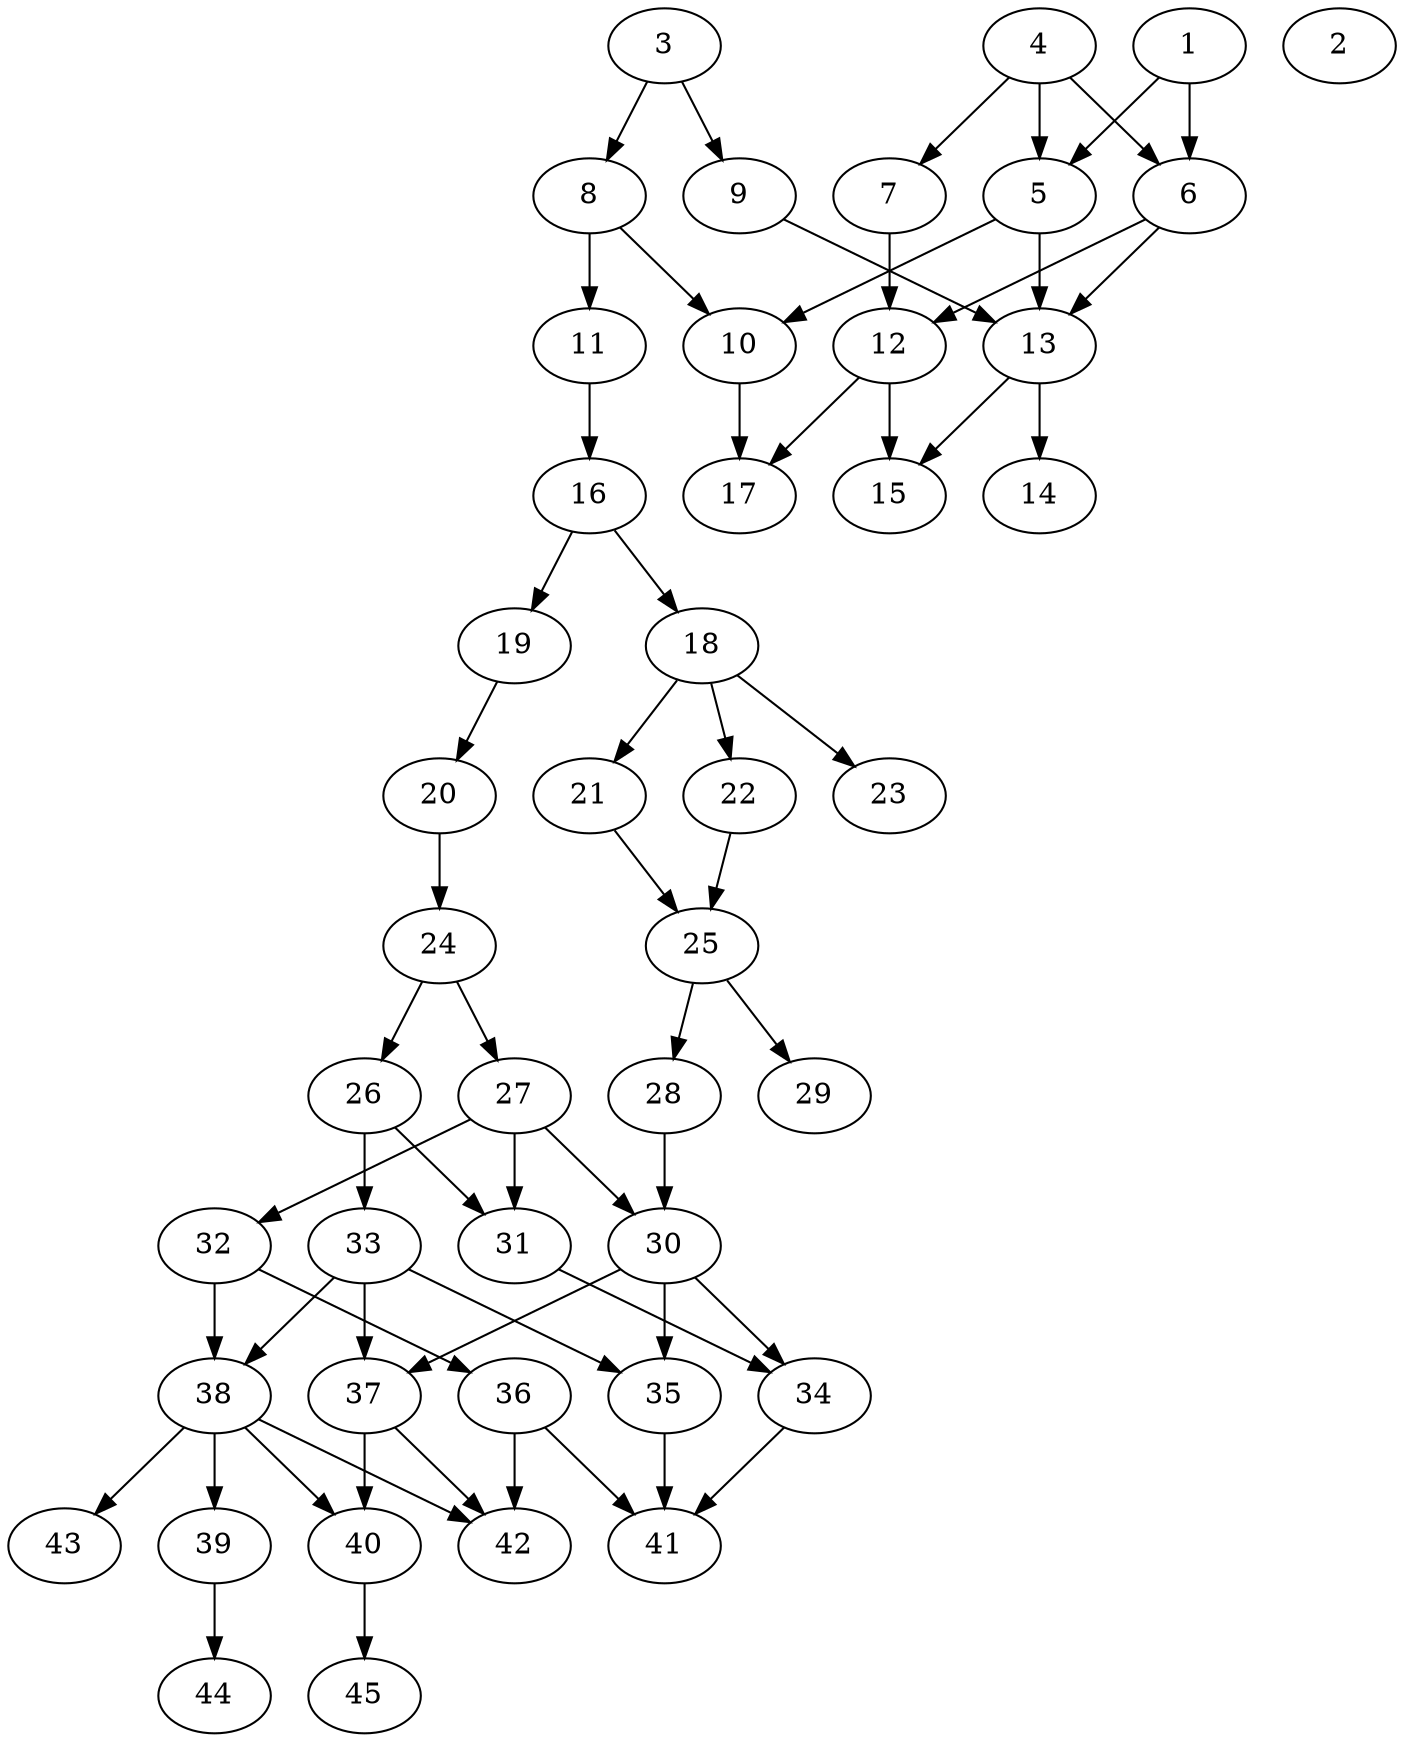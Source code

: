 // DAG automatically generated by daggen at Tue Aug  6 16:31:44 2019
// ./daggen --dot -n 45 --ccr 0.4 --fat 0.4 --regular 0.5 --density 0.5 --mindata 5242880 --maxdata 52428800 
digraph G {
  1 [size="93918720", alpha="0.02", expect_size="37567488"] 
  1 -> 5 [size ="37567488"]
  1 -> 6 [size ="37567488"]
  2 [size="68298240", alpha="0.16", expect_size="27319296"] 
  3 [size="83880960", alpha="0.09", expect_size="33552384"] 
  3 -> 8 [size ="33552384"]
  3 -> 9 [size ="33552384"]
  4 [size="56156160", alpha="0.18", expect_size="22462464"] 
  4 -> 5 [size ="22462464"]
  4 -> 6 [size ="22462464"]
  4 -> 7 [size ="22462464"]
  5 [size="55523840", alpha="0.16", expect_size="22209536"] 
  5 -> 10 [size ="22209536"]
  5 -> 13 [size ="22209536"]
  6 [size="39354880", alpha="0.10", expect_size="15741952"] 
  6 -> 12 [size ="15741952"]
  6 -> 13 [size ="15741952"]
  7 [size="26813440", alpha="0.08", expect_size="10725376"] 
  7 -> 12 [size ="10725376"]
  8 [size="101171200", alpha="0.09", expect_size="40468480"] 
  8 -> 10 [size ="40468480"]
  8 -> 11 [size ="40468480"]
  9 [size="64990720", alpha="0.01", expect_size="25996288"] 
  9 -> 13 [size ="25996288"]
  10 [size="18137600", alpha="0.00", expect_size="7255040"] 
  10 -> 17 [size ="7255040"]
  11 [size="71383040", alpha="0.11", expect_size="28553216"] 
  11 -> 16 [size ="28553216"]
  12 [size="83678720", alpha="0.13", expect_size="33471488"] 
  12 -> 15 [size ="33471488"]
  12 -> 17 [size ="33471488"]
  13 [size="57561600", alpha="0.16", expect_size="23024640"] 
  13 -> 14 [size ="23024640"]
  13 -> 15 [size ="23024640"]
  14 [size="110464000", alpha="0.18", expect_size="44185600"] 
  15 [size="95728640", alpha="0.06", expect_size="38291456"] 
  16 [size="69406720", alpha="0.13", expect_size="27762688"] 
  16 -> 18 [size ="27762688"]
  16 -> 19 [size ="27762688"]
  17 [size="128010240", alpha="0.11", expect_size="51204096"] 
  18 [size="59148800", alpha="0.01", expect_size="23659520"] 
  18 -> 21 [size ="23659520"]
  18 -> 22 [size ="23659520"]
  18 -> 23 [size ="23659520"]
  19 [size="114529280", alpha="0.15", expect_size="45811712"] 
  19 -> 20 [size ="45811712"]
  20 [size="122936320", alpha="0.06", expect_size="49174528"] 
  20 -> 24 [size ="49174528"]
  21 [size="123824640", alpha="0.12", expect_size="49529856"] 
  21 -> 25 [size ="49529856"]
  22 [size="72913920", alpha="0.07", expect_size="29165568"] 
  22 -> 25 [size ="29165568"]
  23 [size="29731840", alpha="0.13", expect_size="11892736"] 
  24 [size="126095360", alpha="0.07", expect_size="50438144"] 
  24 -> 26 [size ="50438144"]
  24 -> 27 [size ="50438144"]
  25 [size="114918400", alpha="0.09", expect_size="45967360"] 
  25 -> 28 [size ="45967360"]
  25 -> 29 [size ="45967360"]
  26 [size="32235520", alpha="0.14", expect_size="12894208"] 
  26 -> 31 [size ="12894208"]
  26 -> 33 [size ="12894208"]
  27 [size="106439680", alpha="0.02", expect_size="42575872"] 
  27 -> 30 [size ="42575872"]
  27 -> 31 [size ="42575872"]
  27 -> 32 [size ="42575872"]
  28 [size="52695040", alpha="0.05", expect_size="21078016"] 
  28 -> 30 [size ="21078016"]
  29 [size="57561600", alpha="0.17", expect_size="23024640"] 
  30 [size="26915840", alpha="0.10", expect_size="10766336"] 
  30 -> 34 [size ="10766336"]
  30 -> 35 [size ="10766336"]
  30 -> 37 [size ="10766336"]
  31 [size="65190400", alpha="0.12", expect_size="26076160"] 
  31 -> 34 [size ="26076160"]
  32 [size="17269760", alpha="0.06", expect_size="6907904"] 
  32 -> 36 [size ="6907904"]
  32 -> 38 [size ="6907904"]
  33 [size="56309760", alpha="0.08", expect_size="22523904"] 
  33 -> 35 [size ="22523904"]
  33 -> 37 [size ="22523904"]
  33 -> 38 [size ="22523904"]
  34 [size="17152000", alpha="0.07", expect_size="6860800"] 
  34 -> 41 [size ="6860800"]
  35 [size="60815360", alpha="0.19", expect_size="24326144"] 
  35 -> 41 [size ="24326144"]
  36 [size="111749120", alpha="0.01", expect_size="44699648"] 
  36 -> 41 [size ="44699648"]
  36 -> 42 [size ="44699648"]
  37 [size="78238720", alpha="0.03", expect_size="31295488"] 
  37 -> 40 [size ="31295488"]
  37 -> 42 [size ="31295488"]
  38 [size="91957760", alpha="0.12", expect_size="36783104"] 
  38 -> 39 [size ="36783104"]
  38 -> 40 [size ="36783104"]
  38 -> 42 [size ="36783104"]
  38 -> 43 [size ="36783104"]
  39 [size="123002880", alpha="0.19", expect_size="49201152"] 
  39 -> 44 [size ="49201152"]
  40 [size="105292800", alpha="0.04", expect_size="42117120"] 
  40 -> 45 [size ="42117120"]
  41 [size="43863040", alpha="0.08", expect_size="17545216"] 
  42 [size="114956800", alpha="0.02", expect_size="45982720"] 
  43 [size="35248640", alpha="0.19", expect_size="14099456"] 
  44 [size="85125120", alpha="0.15", expect_size="34050048"] 
  45 [size="126016000", alpha="0.08", expect_size="50406400"] 
}

